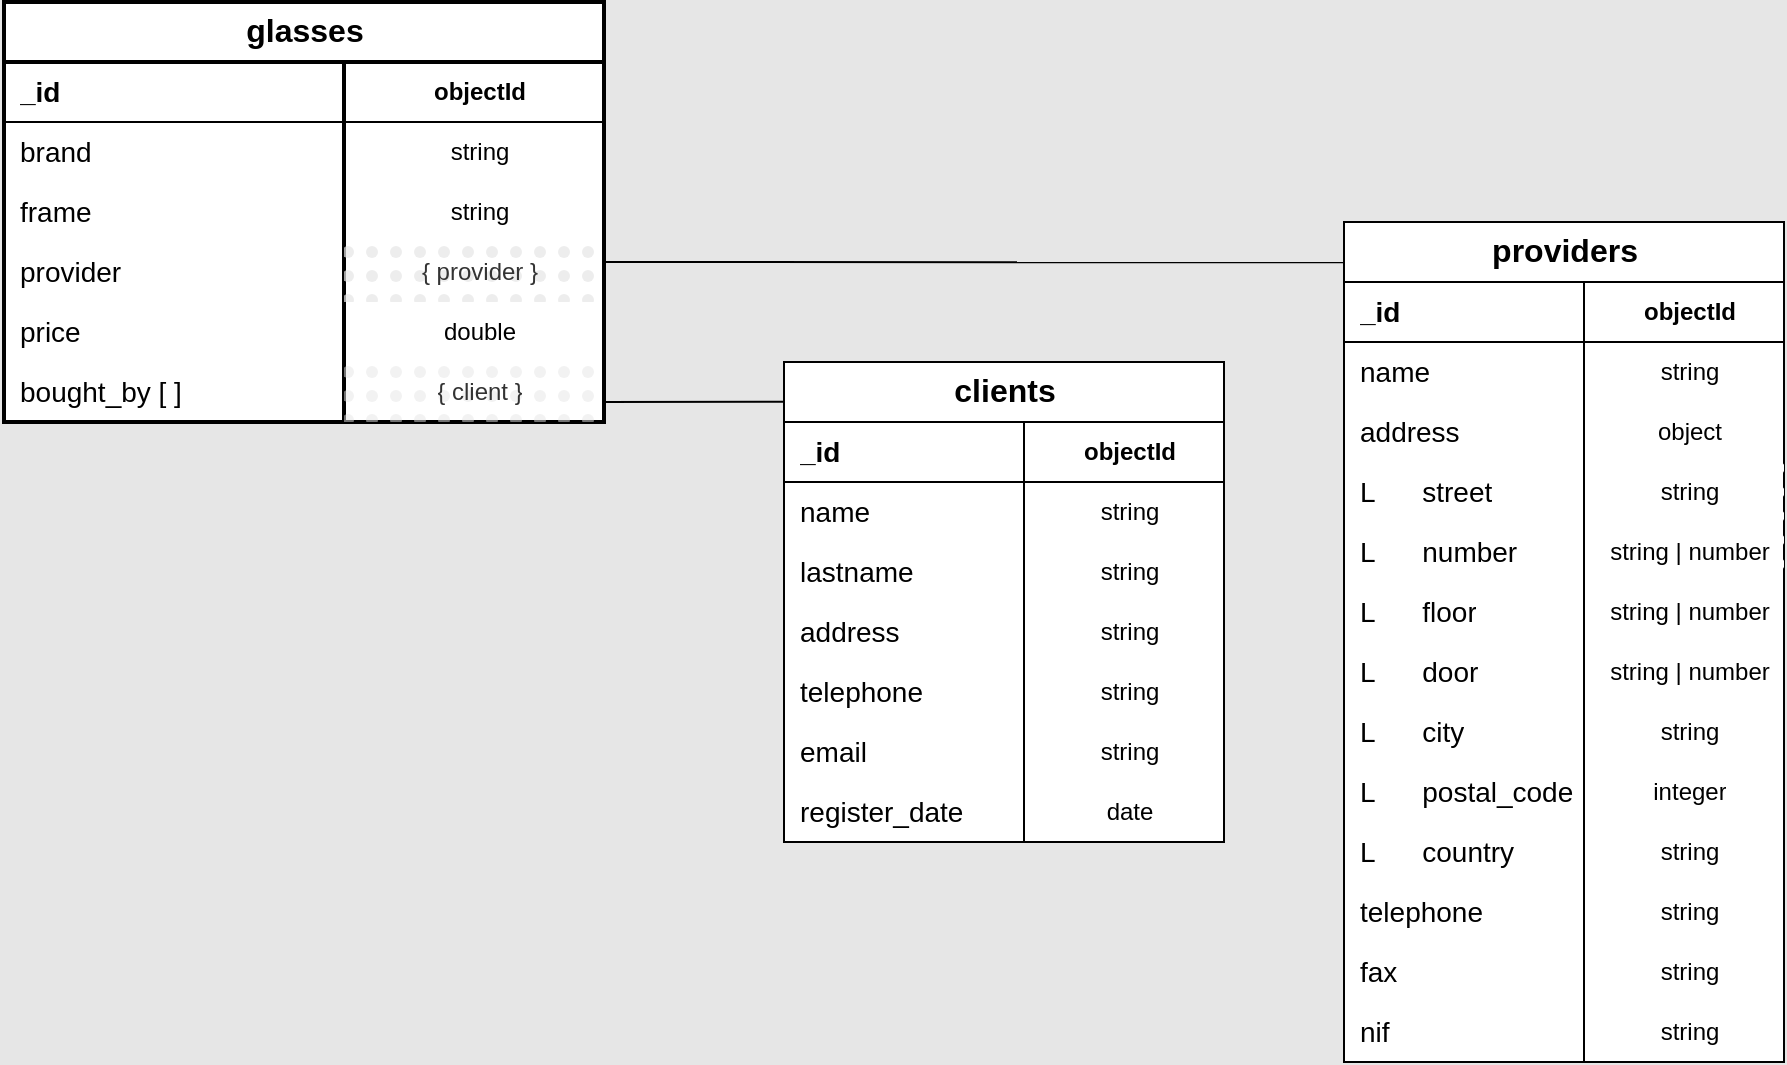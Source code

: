 <mxfile version="24.4.13" type="device">
  <diagram name="Pàgina-1" id="TAeeoAbxrB9aAonxDdMG">
    <mxGraphModel dx="1050" dy="557" grid="1" gridSize="10" guides="1" tooltips="1" connect="1" arrows="1" fold="1" page="1" pageScale="1" pageWidth="827" pageHeight="1169" background="#E6E6E6" math="0" shadow="0">
      <root>
        <mxCell id="0" />
        <mxCell id="1" parent="0" />
        <mxCell id="uNWzHKTKZVvnMOOL_gv0-82" value="&lt;font face=&quot;Helvetica&quot;&gt;clients&lt;/font&gt;" style="shape=table;startSize=30;container=1;collapsible=1;childLayout=tableLayout;fixedRows=1;rowLines=0;fontStyle=1;align=center;resizeLast=1;html=1;fontFamily=Courier New;fontSize=16;swimlaneFillColor=#FFFFFF;" parent="1" vertex="1">
          <mxGeometry x="440" y="530" width="220" height="240" as="geometry" />
        </mxCell>
        <mxCell id="uNWzHKTKZVvnMOOL_gv0-83" value="" style="shape=tableRow;horizontal=0;startSize=0;swimlaneHead=0;swimlaneBody=0;fillColor=none;collapsible=0;dropTarget=0;points=[[0,0.5],[1,0.5]];portConstraint=eastwest;top=0;left=0;right=0;bottom=1;" parent="uNWzHKTKZVvnMOOL_gv0-82" vertex="1">
          <mxGeometry y="30" width="220" height="30" as="geometry" />
        </mxCell>
        <mxCell id="uNWzHKTKZVvnMOOL_gv0-84" value="_id" style="shape=partialRectangle;connectable=0;fillColor=none;top=0;left=0;bottom=0;right=0;align=left;spacingLeft=6;fontStyle=1;overflow=hidden;whiteSpace=wrap;html=1;fontFamily=Helvetica;fontSize=14;" parent="uNWzHKTKZVvnMOOL_gv0-83" vertex="1">
          <mxGeometry width="120" height="30" as="geometry">
            <mxRectangle width="120" height="30" as="alternateBounds" />
          </mxGeometry>
        </mxCell>
        <mxCell id="uNWzHKTKZVvnMOOL_gv0-85" value="objectId" style="shape=partialRectangle;connectable=0;fillColor=none;top=0;left=0;bottom=0;right=0;align=center;spacingLeft=6;fontStyle=1;overflow=hidden;whiteSpace=wrap;html=1;fontFamily=Helvetica;fontSize=12;" parent="uNWzHKTKZVvnMOOL_gv0-83" vertex="1">
          <mxGeometry x="120" width="100" height="30" as="geometry">
            <mxRectangle width="100" height="30" as="alternateBounds" />
          </mxGeometry>
        </mxCell>
        <mxCell id="uNWzHKTKZVvnMOOL_gv0-86" value="" style="shape=tableRow;horizontal=0;startSize=0;swimlaneHead=0;swimlaneBody=0;fillColor=none;collapsible=0;dropTarget=0;points=[[0,0.5],[1,0.5]];portConstraint=eastwest;top=0;left=0;right=0;bottom=0;" parent="uNWzHKTKZVvnMOOL_gv0-82" vertex="1">
          <mxGeometry y="60" width="220" height="30" as="geometry" />
        </mxCell>
        <mxCell id="uNWzHKTKZVvnMOOL_gv0-87" value="name" style="shape=partialRectangle;connectable=0;fillColor=none;top=0;left=0;bottom=0;right=0;align=left;spacingLeft=6;overflow=hidden;whiteSpace=wrap;html=1;fontFamily=Helvetica;fontSize=14;" parent="uNWzHKTKZVvnMOOL_gv0-86" vertex="1">
          <mxGeometry width="120" height="30" as="geometry">
            <mxRectangle width="120" height="30" as="alternateBounds" />
          </mxGeometry>
        </mxCell>
        <mxCell id="uNWzHKTKZVvnMOOL_gv0-88" value="string" style="shape=partialRectangle;connectable=0;fillColor=none;top=0;left=0;bottom=0;right=0;align=center;spacingLeft=6;overflow=hidden;whiteSpace=wrap;html=1;strokeWidth=0;" parent="uNWzHKTKZVvnMOOL_gv0-86" vertex="1">
          <mxGeometry x="120" width="100" height="30" as="geometry">
            <mxRectangle width="100" height="30" as="alternateBounds" />
          </mxGeometry>
        </mxCell>
        <mxCell id="A00pLA7VkbwYlcRRuuEU-4" style="shape=tableRow;horizontal=0;startSize=0;swimlaneHead=0;swimlaneBody=0;fillColor=none;collapsible=0;dropTarget=0;points=[[0,0.5],[1,0.5]];portConstraint=eastwest;top=0;left=0;right=0;bottom=0;" vertex="1" parent="uNWzHKTKZVvnMOOL_gv0-82">
          <mxGeometry y="90" width="220" height="30" as="geometry" />
        </mxCell>
        <mxCell id="A00pLA7VkbwYlcRRuuEU-5" value="lastname" style="shape=partialRectangle;connectable=0;fillColor=none;top=0;left=0;bottom=0;right=0;align=left;spacingLeft=6;overflow=hidden;whiteSpace=wrap;html=1;fontFamily=Helvetica;fontSize=14;" vertex="1" parent="A00pLA7VkbwYlcRRuuEU-4">
          <mxGeometry width="120" height="30" as="geometry">
            <mxRectangle width="120" height="30" as="alternateBounds" />
          </mxGeometry>
        </mxCell>
        <mxCell id="A00pLA7VkbwYlcRRuuEU-6" value="string" style="shape=partialRectangle;connectable=0;fillColor=none;top=0;left=0;bottom=0;right=0;align=center;spacingLeft=6;overflow=hidden;whiteSpace=wrap;html=1;strokeWidth=0;" vertex="1" parent="A00pLA7VkbwYlcRRuuEU-4">
          <mxGeometry x="120" width="100" height="30" as="geometry">
            <mxRectangle width="100" height="30" as="alternateBounds" />
          </mxGeometry>
        </mxCell>
        <mxCell id="uNWzHKTKZVvnMOOL_gv0-89" value="" style="shape=tableRow;horizontal=0;startSize=0;swimlaneHead=0;swimlaneBody=0;fillColor=none;collapsible=0;dropTarget=0;points=[[0,0.5],[1,0.5]];portConstraint=eastwest;top=0;left=0;right=0;bottom=0;" parent="uNWzHKTKZVvnMOOL_gv0-82" vertex="1">
          <mxGeometry y="120" width="220" height="30" as="geometry" />
        </mxCell>
        <mxCell id="uNWzHKTKZVvnMOOL_gv0-90" value="address" style="shape=partialRectangle;connectable=0;fillColor=none;top=0;left=0;bottom=0;right=0;align=left;spacingLeft=6;overflow=hidden;whiteSpace=wrap;html=1;fontFamily=Helvetica;fontSize=14;" parent="uNWzHKTKZVvnMOOL_gv0-89" vertex="1">
          <mxGeometry width="120" height="30" as="geometry">
            <mxRectangle width="120" height="30" as="alternateBounds" />
          </mxGeometry>
        </mxCell>
        <mxCell id="uNWzHKTKZVvnMOOL_gv0-91" value="string" style="shape=partialRectangle;connectable=0;fillColor=none;top=0;left=0;bottom=0;right=0;align=center;spacingLeft=6;overflow=hidden;whiteSpace=wrap;html=1;" parent="uNWzHKTKZVvnMOOL_gv0-89" vertex="1">
          <mxGeometry x="120" width="100" height="30" as="geometry">
            <mxRectangle width="100" height="30" as="alternateBounds" />
          </mxGeometry>
        </mxCell>
        <mxCell id="uNWzHKTKZVvnMOOL_gv0-92" value="" style="shape=tableRow;horizontal=0;startSize=0;swimlaneHead=0;swimlaneBody=0;fillColor=none;collapsible=0;dropTarget=0;points=[[0,0.5],[1,0.5]];portConstraint=eastwest;top=0;left=0;right=0;bottom=0;" parent="uNWzHKTKZVvnMOOL_gv0-82" vertex="1">
          <mxGeometry y="150" width="220" height="30" as="geometry" />
        </mxCell>
        <mxCell id="uNWzHKTKZVvnMOOL_gv0-93" value="telephone" style="shape=partialRectangle;connectable=0;fillColor=none;top=0;left=0;bottom=0;right=0;align=left;spacingLeft=6;overflow=hidden;whiteSpace=wrap;html=1;fontFamily=Helvetica;fontSize=14;" parent="uNWzHKTKZVvnMOOL_gv0-92" vertex="1">
          <mxGeometry width="120" height="30" as="geometry">
            <mxRectangle width="120" height="30" as="alternateBounds" />
          </mxGeometry>
        </mxCell>
        <mxCell id="uNWzHKTKZVvnMOOL_gv0-94" value="string" style="shape=partialRectangle;connectable=0;fillColor=none;top=0;left=0;bottom=0;right=0;align=center;spacingLeft=6;overflow=hidden;whiteSpace=wrap;html=1;" parent="uNWzHKTKZVvnMOOL_gv0-92" vertex="1">
          <mxGeometry x="120" width="100" height="30" as="geometry">
            <mxRectangle width="100" height="30" as="alternateBounds" />
          </mxGeometry>
        </mxCell>
        <mxCell id="uNWzHKTKZVvnMOOL_gv0-95" style="shape=tableRow;horizontal=0;startSize=0;swimlaneHead=0;swimlaneBody=0;fillColor=none;collapsible=0;dropTarget=0;points=[[0,0.5],[1,0.5]];portConstraint=eastwest;top=0;left=0;right=0;bottom=0;" parent="uNWzHKTKZVvnMOOL_gv0-82" vertex="1">
          <mxGeometry y="180" width="220" height="30" as="geometry" />
        </mxCell>
        <mxCell id="uNWzHKTKZVvnMOOL_gv0-96" value="email" style="shape=partialRectangle;connectable=0;fillColor=none;top=0;left=0;bottom=0;right=0;align=left;spacingLeft=6;overflow=hidden;whiteSpace=wrap;html=1;fontFamily=Helvetica;fontSize=14;" parent="uNWzHKTKZVvnMOOL_gv0-95" vertex="1">
          <mxGeometry width="120" height="30" as="geometry">
            <mxRectangle width="120" height="30" as="alternateBounds" />
          </mxGeometry>
        </mxCell>
        <mxCell id="uNWzHKTKZVvnMOOL_gv0-97" value="string" style="shape=partialRectangle;connectable=0;fillColor=none;top=0;left=0;bottom=0;right=0;align=center;spacingLeft=6;overflow=hidden;whiteSpace=wrap;html=1;" parent="uNWzHKTKZVvnMOOL_gv0-95" vertex="1">
          <mxGeometry x="120" width="100" height="30" as="geometry">
            <mxRectangle width="100" height="30" as="alternateBounds" />
          </mxGeometry>
        </mxCell>
        <mxCell id="uNWzHKTKZVvnMOOL_gv0-98" style="shape=tableRow;horizontal=0;startSize=0;swimlaneHead=0;swimlaneBody=0;fillColor=none;collapsible=0;dropTarget=0;points=[[0,0.5],[1,0.5]];portConstraint=eastwest;top=0;left=0;right=0;bottom=0;" parent="uNWzHKTKZVvnMOOL_gv0-82" vertex="1">
          <mxGeometry y="210" width="220" height="30" as="geometry" />
        </mxCell>
        <mxCell id="uNWzHKTKZVvnMOOL_gv0-99" value="register_date" style="shape=partialRectangle;connectable=0;fillColor=none;top=0;left=0;bottom=0;right=0;align=left;spacingLeft=6;overflow=hidden;whiteSpace=wrap;html=1;fontFamily=Helvetica;fontSize=14;" parent="uNWzHKTKZVvnMOOL_gv0-98" vertex="1">
          <mxGeometry width="120" height="30" as="geometry">
            <mxRectangle width="120" height="30" as="alternateBounds" />
          </mxGeometry>
        </mxCell>
        <mxCell id="uNWzHKTKZVvnMOOL_gv0-100" value="date" style="shape=partialRectangle;connectable=0;fillColor=none;top=0;left=0;bottom=0;right=0;align=center;spacingLeft=6;overflow=hidden;whiteSpace=wrap;html=1;" parent="uNWzHKTKZVvnMOOL_gv0-98" vertex="1">
          <mxGeometry x="120" width="100" height="30" as="geometry">
            <mxRectangle width="100" height="30" as="alternateBounds" />
          </mxGeometry>
        </mxCell>
        <mxCell id="uNWzHKTKZVvnMOOL_gv0-114" value="&lt;font face=&quot;Helvetica&quot;&gt;glasses&lt;/font&gt;" style="shape=table;startSize=30;container=1;collapsible=1;childLayout=tableLayout;fixedRows=1;rowLines=0;fontStyle=1;align=center;resizeLast=1;html=1;fontFamily=Courier New;fontSize=16;swimlaneFillColor=default;strokeWidth=2;perimeterSpacing=0;" parent="1" vertex="1">
          <mxGeometry x="50" y="350" width="300" height="210" as="geometry" />
        </mxCell>
        <mxCell id="uNWzHKTKZVvnMOOL_gv0-115" value="" style="shape=tableRow;horizontal=0;startSize=0;swimlaneHead=0;swimlaneBody=0;fillColor=none;collapsible=0;dropTarget=0;points=[[0,0.5],[1,0.5]];portConstraint=eastwest;top=0;left=0;right=0;bottom=1;" parent="uNWzHKTKZVvnMOOL_gv0-114" vertex="1">
          <mxGeometry y="30" width="300" height="30" as="geometry" />
        </mxCell>
        <mxCell id="uNWzHKTKZVvnMOOL_gv0-116" value="_id" style="shape=partialRectangle;connectable=0;fillColor=none;top=0;left=0;bottom=0;right=0;align=left;spacingLeft=6;fontStyle=1;overflow=hidden;whiteSpace=wrap;html=1;fontFamily=Helvetica;fontSize=14;" parent="uNWzHKTKZVvnMOOL_gv0-115" vertex="1">
          <mxGeometry width="170" height="30" as="geometry">
            <mxRectangle width="170" height="30" as="alternateBounds" />
          </mxGeometry>
        </mxCell>
        <mxCell id="uNWzHKTKZVvnMOOL_gv0-117" value="objectId" style="shape=partialRectangle;connectable=0;fillColor=none;top=0;left=0;bottom=0;right=0;align=center;spacingLeft=6;fontStyle=1;overflow=hidden;whiteSpace=wrap;html=1;fontFamily=Helvetica;fontSize=12;" parent="uNWzHKTKZVvnMOOL_gv0-115" vertex="1">
          <mxGeometry x="170" width="130" height="30" as="geometry">
            <mxRectangle width="130" height="30" as="alternateBounds" />
          </mxGeometry>
        </mxCell>
        <mxCell id="uNWzHKTKZVvnMOOL_gv0-118" value="" style="shape=tableRow;horizontal=0;startSize=0;swimlaneHead=0;swimlaneBody=0;fillColor=none;collapsible=0;dropTarget=0;points=[[0,0.5],[1,0.5]];portConstraint=eastwest;top=0;left=0;right=0;bottom=0;" parent="uNWzHKTKZVvnMOOL_gv0-114" vertex="1">
          <mxGeometry y="60" width="300" height="30" as="geometry" />
        </mxCell>
        <mxCell id="uNWzHKTKZVvnMOOL_gv0-119" value="brand" style="shape=partialRectangle;connectable=0;fillColor=none;top=0;left=0;bottom=0;right=0;align=left;spacingLeft=6;overflow=hidden;whiteSpace=wrap;html=1;fontFamily=Helvetica;fontSize=14;" parent="uNWzHKTKZVvnMOOL_gv0-118" vertex="1">
          <mxGeometry width="170" height="30" as="geometry">
            <mxRectangle width="170" height="30" as="alternateBounds" />
          </mxGeometry>
        </mxCell>
        <mxCell id="uNWzHKTKZVvnMOOL_gv0-120" value="string" style="shape=partialRectangle;connectable=0;fillColor=none;top=0;left=0;bottom=0;right=0;align=center;spacingLeft=6;overflow=hidden;whiteSpace=wrap;html=1;strokeWidth=0;" parent="uNWzHKTKZVvnMOOL_gv0-118" vertex="1">
          <mxGeometry x="170" width="130" height="30" as="geometry">
            <mxRectangle width="130" height="30" as="alternateBounds" />
          </mxGeometry>
        </mxCell>
        <mxCell id="uNWzHKTKZVvnMOOL_gv0-121" value="" style="shape=tableRow;horizontal=0;startSize=0;swimlaneHead=0;swimlaneBody=0;fillColor=none;collapsible=0;dropTarget=0;points=[[0,0.5],[1,0.5]];portConstraint=eastwest;top=0;left=0;right=0;bottom=0;" parent="uNWzHKTKZVvnMOOL_gv0-114" vertex="1">
          <mxGeometry y="90" width="300" height="30" as="geometry" />
        </mxCell>
        <mxCell id="uNWzHKTKZVvnMOOL_gv0-122" value="frame" style="shape=partialRectangle;connectable=0;fillColor=none;top=0;left=0;bottom=0;right=0;align=left;spacingLeft=6;overflow=hidden;whiteSpace=wrap;html=1;fontFamily=Helvetica;fontSize=14;" parent="uNWzHKTKZVvnMOOL_gv0-121" vertex="1">
          <mxGeometry width="170" height="30" as="geometry">
            <mxRectangle width="170" height="30" as="alternateBounds" />
          </mxGeometry>
        </mxCell>
        <mxCell id="uNWzHKTKZVvnMOOL_gv0-123" value="string" style="shape=partialRectangle;connectable=0;fillColor=none;top=0;left=0;bottom=0;right=0;align=center;spacingLeft=6;overflow=hidden;whiteSpace=wrap;html=1;" parent="uNWzHKTKZVvnMOOL_gv0-121" vertex="1">
          <mxGeometry x="170" width="130" height="30" as="geometry">
            <mxRectangle width="130" height="30" as="alternateBounds" />
          </mxGeometry>
        </mxCell>
        <mxCell id="uNWzHKTKZVvnMOOL_gv0-124" value="" style="shape=tableRow;horizontal=0;startSize=0;swimlaneHead=0;swimlaneBody=0;fillColor=none;collapsible=0;dropTarget=0;points=[[0,0.5],[1,0.5]];portConstraint=eastwest;top=0;left=0;right=0;bottom=0;" parent="uNWzHKTKZVvnMOOL_gv0-114" vertex="1">
          <mxGeometry y="120" width="300" height="30" as="geometry" />
        </mxCell>
        <mxCell id="uNWzHKTKZVvnMOOL_gv0-125" value="provider" style="shape=partialRectangle;connectable=0;fillColor=none;top=0;left=0;bottom=0;right=0;align=left;spacingLeft=6;overflow=hidden;whiteSpace=wrap;html=1;fontFamily=Helvetica;fontSize=14;dashed=1;perimeterSpacing=2;strokeColor=inherit;gradientColor=default;strokeWidth=4;" parent="uNWzHKTKZVvnMOOL_gv0-124" vertex="1">
          <mxGeometry width="170" height="30" as="geometry">
            <mxRectangle width="170" height="30" as="alternateBounds" />
          </mxGeometry>
        </mxCell>
        <mxCell id="uNWzHKTKZVvnMOOL_gv0-126" value="{ provider }" style="shape=partialRectangle;connectable=0;fillColor=#E6E6E6;top=0;left=0;bottom=0;right=0;align=center;spacingLeft=6;overflow=hidden;whiteSpace=wrap;html=1;fontColor=#333333;strokeColor=#666666;opacity=70;shadow=0;fillStyle=dots;" parent="uNWzHKTKZVvnMOOL_gv0-124" vertex="1">
          <mxGeometry x="170" width="130" height="30" as="geometry">
            <mxRectangle width="130" height="30" as="alternateBounds" />
          </mxGeometry>
        </mxCell>
        <mxCell id="uNWzHKTKZVvnMOOL_gv0-127" style="shape=tableRow;horizontal=0;startSize=0;swimlaneHead=0;swimlaneBody=0;fillColor=none;collapsible=0;dropTarget=0;points=[[0,0.5],[1,0.5]];portConstraint=eastwest;top=0;left=0;right=0;bottom=0;" parent="uNWzHKTKZVvnMOOL_gv0-114" vertex="1">
          <mxGeometry y="150" width="300" height="30" as="geometry" />
        </mxCell>
        <mxCell id="uNWzHKTKZVvnMOOL_gv0-128" value="price" style="shape=partialRectangle;connectable=0;fillColor=none;top=0;left=0;bottom=0;right=0;align=left;spacingLeft=6;overflow=hidden;whiteSpace=wrap;html=1;fontFamily=Helvetica;fontSize=14;" parent="uNWzHKTKZVvnMOOL_gv0-127" vertex="1">
          <mxGeometry width="170" height="30" as="geometry">
            <mxRectangle width="170" height="30" as="alternateBounds" />
          </mxGeometry>
        </mxCell>
        <mxCell id="uNWzHKTKZVvnMOOL_gv0-129" value="double" style="shape=partialRectangle;connectable=0;fillColor=none;top=0;left=0;bottom=0;right=0;align=center;spacingLeft=6;overflow=hidden;whiteSpace=wrap;html=1;" parent="uNWzHKTKZVvnMOOL_gv0-127" vertex="1">
          <mxGeometry x="170" width="130" height="30" as="geometry">
            <mxRectangle width="130" height="30" as="alternateBounds" />
          </mxGeometry>
        </mxCell>
        <mxCell id="uNWzHKTKZVvnMOOL_gv0-133" style="shape=tableRow;horizontal=0;startSize=0;swimlaneHead=0;swimlaneBody=0;fillColor=none;collapsible=0;dropTarget=0;points=[[0,0.5],[1,0.5]];portConstraint=eastwest;top=0;left=0;right=0;bottom=0;" parent="uNWzHKTKZVvnMOOL_gv0-114" vertex="1">
          <mxGeometry y="180" width="300" height="30" as="geometry" />
        </mxCell>
        <mxCell id="uNWzHKTKZVvnMOOL_gv0-134" value="bought_by [ ]" style="shape=partialRectangle;connectable=0;fillColor=none;top=0;left=0;bottom=0;right=0;align=left;spacingLeft=6;overflow=hidden;whiteSpace=wrap;html=1;fontFamily=Helvetica;fontSize=14;" parent="uNWzHKTKZVvnMOOL_gv0-133" vertex="1">
          <mxGeometry width="170" height="30" as="geometry">
            <mxRectangle width="170" height="30" as="alternateBounds" />
          </mxGeometry>
        </mxCell>
        <mxCell id="uNWzHKTKZVvnMOOL_gv0-135" value="{ client }" style="shape=partialRectangle;connectable=0;fillColor=#E6E6E6;top=0;left=0;bottom=0;right=0;align=center;spacingLeft=6;overflow=hidden;whiteSpace=wrap;html=1;fontColor=#333333;strokeColor=default;fillStyle=dots;opacity=50;" parent="uNWzHKTKZVvnMOOL_gv0-133" vertex="1">
          <mxGeometry x="170" width="130" height="30" as="geometry">
            <mxRectangle width="130" height="30" as="alternateBounds" />
          </mxGeometry>
        </mxCell>
        <mxCell id="uNWzHKTKZVvnMOOL_gv0-136" value="&lt;font face=&quot;Helvetica&quot;&gt;providers&lt;/font&gt;" style="shape=table;startSize=30;container=1;collapsible=1;childLayout=tableLayout;fixedRows=1;rowLines=0;fontStyle=1;align=center;resizeLast=1;html=1;fontFamily=Courier New;fontSize=16;swimlaneFillColor=#FFFFFF;" parent="1" vertex="1">
          <mxGeometry x="720" y="460" width="220" height="420" as="geometry" />
        </mxCell>
        <mxCell id="uNWzHKTKZVvnMOOL_gv0-137" value="" style="shape=tableRow;horizontal=0;startSize=0;swimlaneHead=0;swimlaneBody=0;fillColor=none;collapsible=0;dropTarget=0;points=[[0,0.5],[1,0.5]];portConstraint=eastwest;top=0;left=0;right=0;bottom=1;" parent="uNWzHKTKZVvnMOOL_gv0-136" vertex="1">
          <mxGeometry y="30" width="220" height="30" as="geometry" />
        </mxCell>
        <mxCell id="uNWzHKTKZVvnMOOL_gv0-138" value="_id" style="shape=partialRectangle;connectable=0;fillColor=none;top=0;left=0;bottom=0;right=0;align=left;spacingLeft=6;fontStyle=1;overflow=hidden;whiteSpace=wrap;html=1;fontFamily=Helvetica;fontSize=14;" parent="uNWzHKTKZVvnMOOL_gv0-137" vertex="1">
          <mxGeometry width="120" height="30" as="geometry">
            <mxRectangle width="120" height="30" as="alternateBounds" />
          </mxGeometry>
        </mxCell>
        <mxCell id="uNWzHKTKZVvnMOOL_gv0-139" value="objectId" style="shape=partialRectangle;connectable=0;fillColor=none;top=0;left=0;bottom=0;right=0;align=center;spacingLeft=6;fontStyle=1;overflow=hidden;whiteSpace=wrap;html=1;fontFamily=Helvetica;fontSize=12;" parent="uNWzHKTKZVvnMOOL_gv0-137" vertex="1">
          <mxGeometry x="120" width="100" height="30" as="geometry">
            <mxRectangle width="100" height="30" as="alternateBounds" />
          </mxGeometry>
        </mxCell>
        <mxCell id="uNWzHKTKZVvnMOOL_gv0-140" value="" style="shape=tableRow;horizontal=0;startSize=0;swimlaneHead=0;swimlaneBody=0;fillColor=none;collapsible=0;dropTarget=0;points=[[0,0.5],[1,0.5]];portConstraint=eastwest;top=0;left=0;right=0;bottom=0;" parent="uNWzHKTKZVvnMOOL_gv0-136" vertex="1">
          <mxGeometry y="60" width="220" height="30" as="geometry" />
        </mxCell>
        <mxCell id="uNWzHKTKZVvnMOOL_gv0-141" value="name" style="shape=partialRectangle;connectable=0;fillColor=none;top=0;left=0;bottom=0;right=0;align=left;spacingLeft=6;overflow=hidden;whiteSpace=wrap;html=1;fontFamily=Helvetica;fontSize=14;" parent="uNWzHKTKZVvnMOOL_gv0-140" vertex="1">
          <mxGeometry width="120" height="30" as="geometry">
            <mxRectangle width="120" height="30" as="alternateBounds" />
          </mxGeometry>
        </mxCell>
        <mxCell id="uNWzHKTKZVvnMOOL_gv0-142" value="string" style="shape=partialRectangle;connectable=0;fillColor=none;top=0;left=0;bottom=0;right=0;align=center;spacingLeft=6;overflow=hidden;whiteSpace=wrap;html=1;strokeWidth=0;" parent="uNWzHKTKZVvnMOOL_gv0-140" vertex="1">
          <mxGeometry x="120" width="100" height="30" as="geometry">
            <mxRectangle width="100" height="30" as="alternateBounds" />
          </mxGeometry>
        </mxCell>
        <mxCell id="uNWzHKTKZVvnMOOL_gv0-143" value="" style="shape=tableRow;horizontal=0;startSize=0;swimlaneHead=0;swimlaneBody=0;fillColor=none;collapsible=0;dropTarget=0;points=[[0,0.5],[1,0.5]];portConstraint=eastwest;top=0;left=0;right=0;bottom=0;" parent="uNWzHKTKZVvnMOOL_gv0-136" vertex="1">
          <mxGeometry y="90" width="220" height="30" as="geometry" />
        </mxCell>
        <mxCell id="uNWzHKTKZVvnMOOL_gv0-144" value="address" style="shape=partialRectangle;connectable=0;fillColor=none;top=0;left=0;bottom=0;right=0;align=left;spacingLeft=6;overflow=hidden;whiteSpace=wrap;html=1;fontFamily=Helvetica;fontSize=14;" parent="uNWzHKTKZVvnMOOL_gv0-143" vertex="1">
          <mxGeometry width="120" height="30" as="geometry">
            <mxRectangle width="120" height="30" as="alternateBounds" />
          </mxGeometry>
        </mxCell>
        <mxCell id="uNWzHKTKZVvnMOOL_gv0-145" value="object" style="shape=partialRectangle;connectable=0;fillColor=none;top=0;left=0;bottom=0;right=0;align=center;spacingLeft=6;overflow=hidden;whiteSpace=wrap;html=1;strokeColor=default;" parent="uNWzHKTKZVvnMOOL_gv0-143" vertex="1">
          <mxGeometry x="120" width="100" height="30" as="geometry">
            <mxRectangle width="100" height="30" as="alternateBounds" />
          </mxGeometry>
        </mxCell>
        <mxCell id="uNWzHKTKZVvnMOOL_gv0-146" value="" style="shape=tableRow;horizontal=0;startSize=0;swimlaneHead=0;swimlaneBody=0;fillColor=none;collapsible=0;dropTarget=0;points=[[0,0.5],[1,0.5]];portConstraint=eastwest;top=0;left=0;right=0;bottom=0;" parent="uNWzHKTKZVvnMOOL_gv0-136" vertex="1">
          <mxGeometry y="120" width="220" height="30" as="geometry" />
        </mxCell>
        <mxCell id="uNWzHKTKZVvnMOOL_gv0-147" value="L&lt;span style=&quot;white-space: pre;&quot;&gt;&#x9;&lt;/span&gt;street" style="shape=partialRectangle;connectable=0;fillColor=default;top=0;left=0;bottom=0;right=0;align=left;spacingLeft=6;overflow=hidden;whiteSpace=wrap;html=1;fontFamily=Helvetica;fontSize=14;fillStyle=dots;" parent="uNWzHKTKZVvnMOOL_gv0-146" vertex="1">
          <mxGeometry width="120" height="30" as="geometry">
            <mxRectangle width="120" height="30" as="alternateBounds" />
          </mxGeometry>
        </mxCell>
        <mxCell id="uNWzHKTKZVvnMOOL_gv0-148" value="string" style="shape=partialRectangle;connectable=0;fillColor=default;top=0;left=0;bottom=0;right=0;align=center;spacingLeft=6;overflow=hidden;whiteSpace=wrap;html=1;fillStyle=dots;" parent="uNWzHKTKZVvnMOOL_gv0-146" vertex="1">
          <mxGeometry x="120" width="100" height="30" as="geometry">
            <mxRectangle width="100" height="30" as="alternateBounds" />
          </mxGeometry>
        </mxCell>
        <mxCell id="uNWzHKTKZVvnMOOL_gv0-149" style="shape=tableRow;horizontal=0;startSize=0;swimlaneHead=0;swimlaneBody=0;fillColor=none;collapsible=0;dropTarget=0;points=[[0,0.5],[1,0.5]];portConstraint=eastwest;top=0;left=0;right=0;bottom=0;" parent="uNWzHKTKZVvnMOOL_gv0-136" vertex="1">
          <mxGeometry y="150" width="220" height="30" as="geometry" />
        </mxCell>
        <mxCell id="uNWzHKTKZVvnMOOL_gv0-150" value="L&lt;span style=&quot;white-space: pre;&quot;&gt;&#x9;&lt;/span&gt;number" style="shape=partialRectangle;connectable=0;fillColor=default;top=0;left=0;bottom=0;right=0;align=left;spacingLeft=6;overflow=hidden;whiteSpace=wrap;html=1;fontFamily=Helvetica;fontSize=14;fillStyle=dots;" parent="uNWzHKTKZVvnMOOL_gv0-149" vertex="1">
          <mxGeometry width="120" height="30" as="geometry">
            <mxRectangle width="120" height="30" as="alternateBounds" />
          </mxGeometry>
        </mxCell>
        <mxCell id="uNWzHKTKZVvnMOOL_gv0-151" value="string | number" style="shape=partialRectangle;connectable=0;fillColor=default;top=0;left=0;bottom=0;right=0;align=center;spacingLeft=6;overflow=hidden;whiteSpace=wrap;html=1;fillStyle=dots;" parent="uNWzHKTKZVvnMOOL_gv0-149" vertex="1">
          <mxGeometry x="120" width="100" height="30" as="geometry">
            <mxRectangle width="100" height="30" as="alternateBounds" />
          </mxGeometry>
        </mxCell>
        <mxCell id="uNWzHKTKZVvnMOOL_gv0-152" style="shape=tableRow;horizontal=0;startSize=0;swimlaneHead=0;swimlaneBody=0;fillColor=none;collapsible=0;dropTarget=0;points=[[0,0.5],[1,0.5]];portConstraint=eastwest;top=0;left=0;right=0;bottom=0;" parent="uNWzHKTKZVvnMOOL_gv0-136" vertex="1">
          <mxGeometry y="180" width="220" height="30" as="geometry" />
        </mxCell>
        <mxCell id="uNWzHKTKZVvnMOOL_gv0-153" value="L&lt;span style=&quot;white-space: pre;&quot;&gt;&#x9;&lt;/span&gt;floor" style="shape=partialRectangle;connectable=0;fillColor=none;top=0;left=0;bottom=0;right=0;align=left;spacingLeft=6;overflow=hidden;whiteSpace=wrap;html=1;fontFamily=Helvetica;fontSize=14;" parent="uNWzHKTKZVvnMOOL_gv0-152" vertex="1">
          <mxGeometry width="120" height="30" as="geometry">
            <mxRectangle width="120" height="30" as="alternateBounds" />
          </mxGeometry>
        </mxCell>
        <mxCell id="uNWzHKTKZVvnMOOL_gv0-154" value="string | number" style="shape=partialRectangle;connectable=0;fillColor=none;top=0;left=0;bottom=0;right=0;align=center;spacingLeft=6;overflow=hidden;whiteSpace=wrap;html=1;" parent="uNWzHKTKZVvnMOOL_gv0-152" vertex="1">
          <mxGeometry x="120" width="100" height="30" as="geometry">
            <mxRectangle width="100" height="30" as="alternateBounds" />
          </mxGeometry>
        </mxCell>
        <mxCell id="uNWzHKTKZVvnMOOL_gv0-155" style="shape=tableRow;horizontal=0;startSize=0;swimlaneHead=0;swimlaneBody=0;fillColor=none;collapsible=0;dropTarget=0;points=[[0,0.5],[1,0.5]];portConstraint=eastwest;top=0;left=0;right=0;bottom=0;" parent="uNWzHKTKZVvnMOOL_gv0-136" vertex="1">
          <mxGeometry y="210" width="220" height="30" as="geometry" />
        </mxCell>
        <mxCell id="uNWzHKTKZVvnMOOL_gv0-156" value="L&lt;span style=&quot;white-space: pre;&quot;&gt;&#x9;&lt;/span&gt;door" style="shape=partialRectangle;connectable=0;fillColor=none;top=0;left=0;bottom=0;right=0;align=left;spacingLeft=6;overflow=hidden;whiteSpace=wrap;html=1;fontFamily=Helvetica;fontSize=14;" parent="uNWzHKTKZVvnMOOL_gv0-155" vertex="1">
          <mxGeometry width="120" height="30" as="geometry">
            <mxRectangle width="120" height="30" as="alternateBounds" />
          </mxGeometry>
        </mxCell>
        <mxCell id="uNWzHKTKZVvnMOOL_gv0-157" value="string | number" style="shape=partialRectangle;connectable=0;fillColor=none;top=0;left=0;bottom=0;right=0;align=center;spacingLeft=6;overflow=hidden;whiteSpace=wrap;html=1;" parent="uNWzHKTKZVvnMOOL_gv0-155" vertex="1">
          <mxGeometry x="120" width="100" height="30" as="geometry">
            <mxRectangle width="100" height="30" as="alternateBounds" />
          </mxGeometry>
        </mxCell>
        <mxCell id="uNWzHKTKZVvnMOOL_gv0-158" style="shape=tableRow;horizontal=0;startSize=0;swimlaneHead=0;swimlaneBody=0;fillColor=none;collapsible=0;dropTarget=0;points=[[0,0.5],[1,0.5]];portConstraint=eastwest;top=0;left=0;right=0;bottom=0;" parent="uNWzHKTKZVvnMOOL_gv0-136" vertex="1">
          <mxGeometry y="240" width="220" height="30" as="geometry" />
        </mxCell>
        <mxCell id="uNWzHKTKZVvnMOOL_gv0-159" value="L&lt;span style=&quot;white-space: pre;&quot;&gt;&#x9;&lt;/span&gt;city" style="shape=partialRectangle;connectable=0;fillColor=none;top=0;left=0;bottom=0;right=0;align=left;spacingLeft=6;overflow=hidden;whiteSpace=wrap;html=1;fontFamily=Helvetica;fontSize=14;" parent="uNWzHKTKZVvnMOOL_gv0-158" vertex="1">
          <mxGeometry width="120" height="30" as="geometry">
            <mxRectangle width="120" height="30" as="alternateBounds" />
          </mxGeometry>
        </mxCell>
        <mxCell id="uNWzHKTKZVvnMOOL_gv0-160" value="string" style="shape=partialRectangle;connectable=0;fillColor=none;top=0;left=0;bottom=0;right=0;align=center;spacingLeft=6;overflow=hidden;whiteSpace=wrap;html=1;" parent="uNWzHKTKZVvnMOOL_gv0-158" vertex="1">
          <mxGeometry x="120" width="100" height="30" as="geometry">
            <mxRectangle width="100" height="30" as="alternateBounds" />
          </mxGeometry>
        </mxCell>
        <mxCell id="uNWzHKTKZVvnMOOL_gv0-161" style="shape=tableRow;horizontal=0;startSize=0;swimlaneHead=0;swimlaneBody=0;fillColor=none;collapsible=0;dropTarget=0;points=[[0,0.5],[1,0.5]];portConstraint=eastwest;top=0;left=0;right=0;bottom=0;" parent="uNWzHKTKZVvnMOOL_gv0-136" vertex="1">
          <mxGeometry y="270" width="220" height="30" as="geometry" />
        </mxCell>
        <mxCell id="uNWzHKTKZVvnMOOL_gv0-162" value="L&lt;span style=&quot;white-space: pre;&quot;&gt;&#x9;&lt;/span&gt;postal_code" style="shape=partialRectangle;connectable=0;fillColor=none;top=0;left=0;bottom=0;right=0;align=left;spacingLeft=6;overflow=hidden;whiteSpace=wrap;html=1;fontFamily=Helvetica;fontSize=14;" parent="uNWzHKTKZVvnMOOL_gv0-161" vertex="1">
          <mxGeometry width="120" height="30" as="geometry">
            <mxRectangle width="120" height="30" as="alternateBounds" />
          </mxGeometry>
        </mxCell>
        <mxCell id="uNWzHKTKZVvnMOOL_gv0-163" value="integer" style="shape=partialRectangle;connectable=0;fillColor=none;top=0;left=0;bottom=0;right=0;align=center;spacingLeft=6;overflow=hidden;whiteSpace=wrap;html=1;" parent="uNWzHKTKZVvnMOOL_gv0-161" vertex="1">
          <mxGeometry x="120" width="100" height="30" as="geometry">
            <mxRectangle width="100" height="30" as="alternateBounds" />
          </mxGeometry>
        </mxCell>
        <mxCell id="uNWzHKTKZVvnMOOL_gv0-164" style="shape=tableRow;horizontal=0;startSize=0;swimlaneHead=0;swimlaneBody=0;fillColor=none;collapsible=0;dropTarget=0;points=[[0,0.5],[1,0.5]];portConstraint=eastwest;top=0;left=0;right=0;bottom=0;" parent="uNWzHKTKZVvnMOOL_gv0-136" vertex="1">
          <mxGeometry y="300" width="220" height="30" as="geometry" />
        </mxCell>
        <mxCell id="uNWzHKTKZVvnMOOL_gv0-165" value="L&lt;span style=&quot;white-space: pre;&quot;&gt;&#x9;&lt;/span&gt;country" style="shape=partialRectangle;connectable=0;fillColor=none;top=0;left=0;bottom=0;right=0;align=left;spacingLeft=6;overflow=hidden;whiteSpace=wrap;html=1;fontFamily=Helvetica;fontSize=14;" parent="uNWzHKTKZVvnMOOL_gv0-164" vertex="1">
          <mxGeometry width="120" height="30" as="geometry">
            <mxRectangle width="120" height="30" as="alternateBounds" />
          </mxGeometry>
        </mxCell>
        <mxCell id="uNWzHKTKZVvnMOOL_gv0-166" value="string" style="shape=partialRectangle;connectable=0;fillColor=none;top=0;left=0;bottom=0;right=0;align=center;spacingLeft=6;overflow=hidden;whiteSpace=wrap;html=1;" parent="uNWzHKTKZVvnMOOL_gv0-164" vertex="1">
          <mxGeometry x="120" width="100" height="30" as="geometry">
            <mxRectangle width="100" height="30" as="alternateBounds" />
          </mxGeometry>
        </mxCell>
        <mxCell id="uNWzHKTKZVvnMOOL_gv0-167" style="shape=tableRow;horizontal=0;startSize=0;swimlaneHead=0;swimlaneBody=0;fillColor=none;collapsible=0;dropTarget=0;points=[[0,0.5],[1,0.5]];portConstraint=eastwest;top=0;left=0;right=0;bottom=0;" parent="uNWzHKTKZVvnMOOL_gv0-136" vertex="1">
          <mxGeometry y="330" width="220" height="30" as="geometry" />
        </mxCell>
        <mxCell id="uNWzHKTKZVvnMOOL_gv0-168" value="telephone" style="shape=partialRectangle;connectable=0;fillColor=none;top=0;left=0;bottom=0;right=0;align=left;spacingLeft=6;overflow=hidden;whiteSpace=wrap;html=1;fontFamily=Helvetica;fontSize=14;" parent="uNWzHKTKZVvnMOOL_gv0-167" vertex="1">
          <mxGeometry width="120" height="30" as="geometry">
            <mxRectangle width="120" height="30" as="alternateBounds" />
          </mxGeometry>
        </mxCell>
        <mxCell id="uNWzHKTKZVvnMOOL_gv0-169" value="string" style="shape=partialRectangle;connectable=0;fillColor=none;top=0;left=0;bottom=0;right=0;align=center;spacingLeft=6;overflow=hidden;whiteSpace=wrap;html=1;" parent="uNWzHKTKZVvnMOOL_gv0-167" vertex="1">
          <mxGeometry x="120" width="100" height="30" as="geometry">
            <mxRectangle width="100" height="30" as="alternateBounds" />
          </mxGeometry>
        </mxCell>
        <mxCell id="uNWzHKTKZVvnMOOL_gv0-173" style="shape=tableRow;horizontal=0;startSize=0;swimlaneHead=0;swimlaneBody=0;fillColor=none;collapsible=0;dropTarget=0;points=[[0,0.5],[1,0.5]];portConstraint=eastwest;top=0;left=0;right=0;bottom=0;" parent="uNWzHKTKZVvnMOOL_gv0-136" vertex="1">
          <mxGeometry y="360" width="220" height="30" as="geometry" />
        </mxCell>
        <mxCell id="uNWzHKTKZVvnMOOL_gv0-174" value="fax" style="shape=partialRectangle;connectable=0;fillColor=none;top=0;left=0;bottom=0;right=0;align=left;spacingLeft=6;overflow=hidden;whiteSpace=wrap;html=1;fontFamily=Helvetica;fontSize=14;" parent="uNWzHKTKZVvnMOOL_gv0-173" vertex="1">
          <mxGeometry width="120" height="30" as="geometry">
            <mxRectangle width="120" height="30" as="alternateBounds" />
          </mxGeometry>
        </mxCell>
        <mxCell id="uNWzHKTKZVvnMOOL_gv0-175" value="string" style="shape=partialRectangle;connectable=0;fillColor=none;top=0;left=0;bottom=0;right=0;align=center;spacingLeft=6;overflow=hidden;whiteSpace=wrap;html=1;" parent="uNWzHKTKZVvnMOOL_gv0-173" vertex="1">
          <mxGeometry x="120" width="100" height="30" as="geometry">
            <mxRectangle width="100" height="30" as="alternateBounds" />
          </mxGeometry>
        </mxCell>
        <mxCell id="uNWzHKTKZVvnMOOL_gv0-170" style="shape=tableRow;horizontal=0;startSize=0;swimlaneHead=0;swimlaneBody=0;fillColor=none;collapsible=0;dropTarget=0;points=[[0,0.5],[1,0.5]];portConstraint=eastwest;top=0;left=0;right=0;bottom=0;" parent="uNWzHKTKZVvnMOOL_gv0-136" vertex="1">
          <mxGeometry y="390" width="220" height="30" as="geometry" />
        </mxCell>
        <mxCell id="uNWzHKTKZVvnMOOL_gv0-171" value="nif" style="shape=partialRectangle;connectable=0;fillColor=none;top=0;left=0;bottom=0;right=0;align=left;spacingLeft=6;overflow=hidden;whiteSpace=wrap;html=1;fontFamily=Helvetica;fontSize=14;" parent="uNWzHKTKZVvnMOOL_gv0-170" vertex="1">
          <mxGeometry width="120" height="30" as="geometry">
            <mxRectangle width="120" height="30" as="alternateBounds" />
          </mxGeometry>
        </mxCell>
        <mxCell id="uNWzHKTKZVvnMOOL_gv0-172" value="string" style="shape=partialRectangle;connectable=0;fillColor=none;top=0;left=0;bottom=0;right=0;align=center;spacingLeft=6;overflow=hidden;whiteSpace=wrap;html=1;" parent="uNWzHKTKZVvnMOOL_gv0-170" vertex="1">
          <mxGeometry x="120" width="100" height="30" as="geometry">
            <mxRectangle width="100" height="30" as="alternateBounds" />
          </mxGeometry>
        </mxCell>
        <mxCell id="A00pLA7VkbwYlcRRuuEU-2" value="" style="endArrow=none;html=1;rounded=0;entryX=0;entryY=0.048;entryDx=0;entryDy=0;entryPerimeter=0;" edge="1" parent="1" target="uNWzHKTKZVvnMOOL_gv0-136">
          <mxGeometry relative="1" as="geometry">
            <mxPoint x="350" y="480" as="sourcePoint" />
            <mxPoint x="560" y="480" as="targetPoint" />
          </mxGeometry>
        </mxCell>
        <mxCell id="A00pLA7VkbwYlcRRuuEU-3" value="" style="endArrow=none;html=1;rounded=0;entryX=0;entryY=0.083;entryDx=0;entryDy=0;entryPerimeter=0;" edge="1" parent="1" target="uNWzHKTKZVvnMOOL_gv0-82">
          <mxGeometry relative="1" as="geometry">
            <mxPoint x="350" y="550" as="sourcePoint" />
            <mxPoint x="510" y="550" as="targetPoint" />
          </mxGeometry>
        </mxCell>
      </root>
    </mxGraphModel>
  </diagram>
</mxfile>
